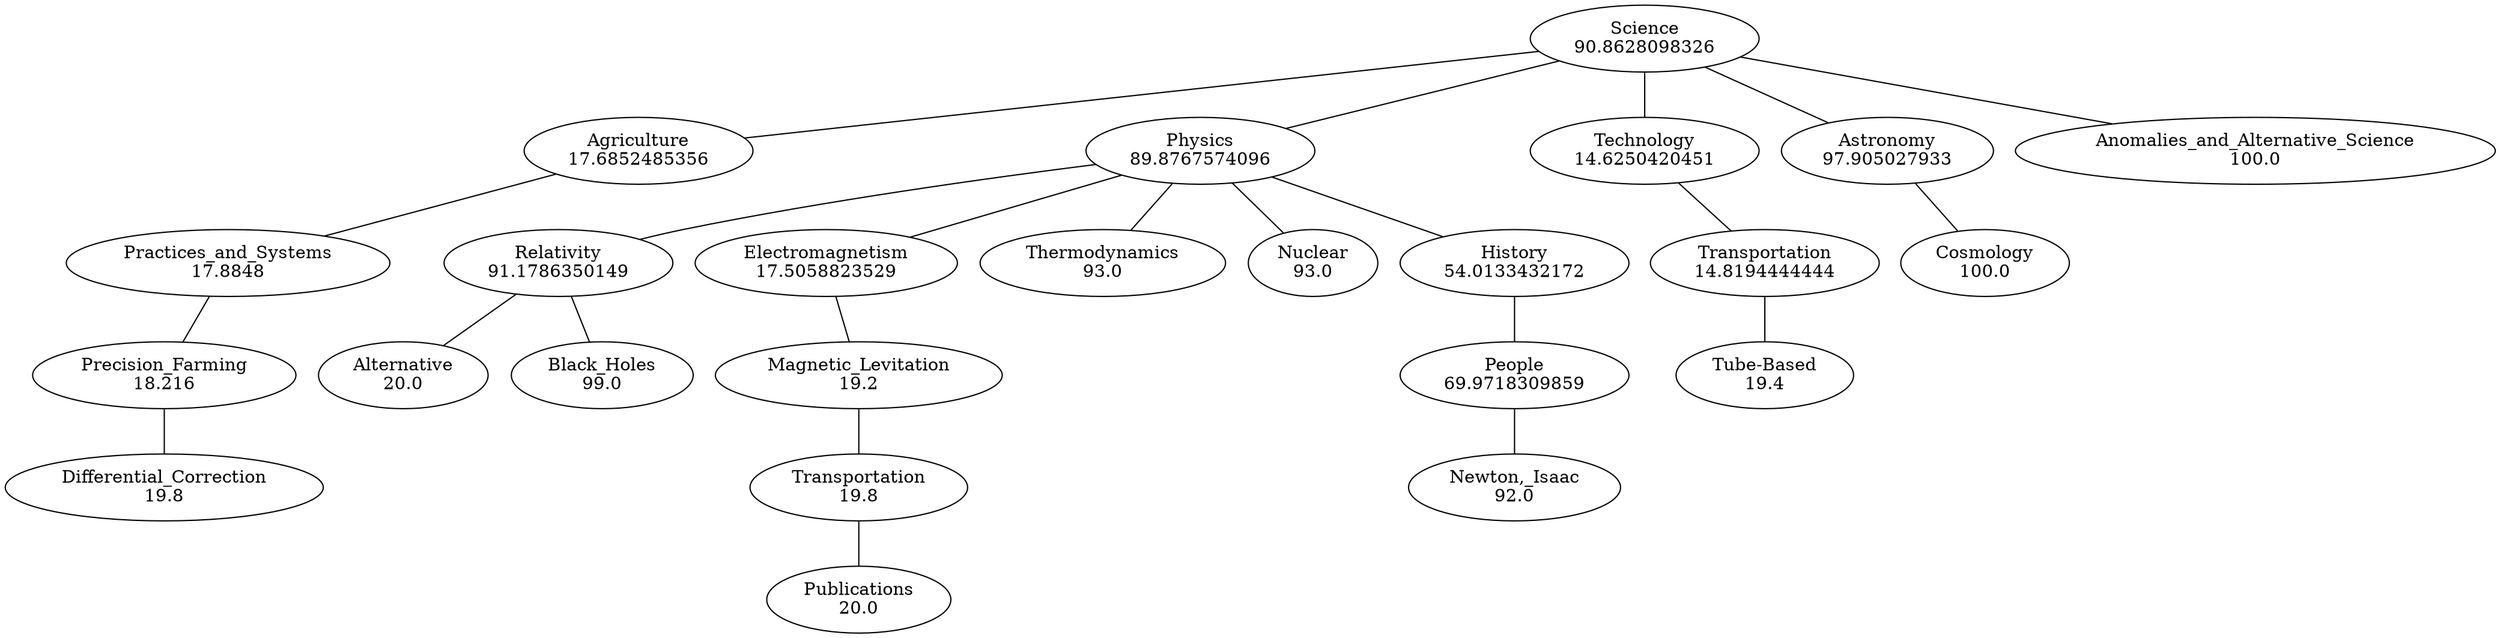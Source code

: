 graph{"Precision_Farming\n18.216"--"Differential_Correction\n19.8"[type=s];"Differential_Correction\n19.8";"Agriculture\n17.6852485356"--"Practices_and_Systems\n17.8848"[type=s];"Relativity\n91.1786350149"--"Alternative\n20.0"[type=s];"Relativity\n91.1786350149"--"Black_Holes\n99.0"[type=s];"Alternative\n20.0";"Science\n90.8628098326"--"Agriculture\n17.6852485356"[type=s];"Science\n90.8628098326"--"Physics\n89.8767574096"[type=s];"Science\n90.8628098326"--"Technology\n14.6250420451"[type=s];"Science\n90.8628098326"--"Astronomy\n97.905027933"[type=s];"Science\n90.8628098326"--"Anomalies_and_Alternative_Science\n100.0"[type=s];"Physics\n89.8767574096"--"Relativity\n91.1786350149"[type=s];"Physics\n89.8767574096"--"Electromagnetism\n17.5058823529"[type=s];"Physics\n89.8767574096"--"Thermodynamics\n93.0"[type=s];"Physics\n89.8767574096"--"Nuclear\n93.0"[type=s];"Physics\n89.8767574096"--"History\n54.0133432172"[type=s];"Transportation\n14.8194444444"--"Tube-Based\n19.4"[type=s];"Technology\n14.6250420451"--"Transportation\n14.8194444444"[type=s];"Magnetic_Levitation\n19.2"--"Transportation\n19.8"[type=s];"Electromagnetism\n17.5058823529"--"Magnetic_Levitation\n19.2"[type=s];"Tube-Based\n19.4";"Practices_and_Systems\n17.8848"--"Precision_Farming\n18.216"[type=s];"Transportation\n19.8"--"Publications\n20.0"[type=s];"Publications\n20.0";"Thermodynamics\n93.0";"Black_Holes\n99.0";"Nuclear\n93.0";"People\n69.9718309859"--"Newton,_Isaac\n92.0"[type=s];"Astronomy\n97.905027933"--"Cosmology\n100.0"[type=s];"History\n54.0133432172"--"People\n69.9718309859"[type=s];"Newton,_Isaac\n92.0";"Cosmology\n100.0";"Anomalies_and_Alternative_Science\n100.0";}